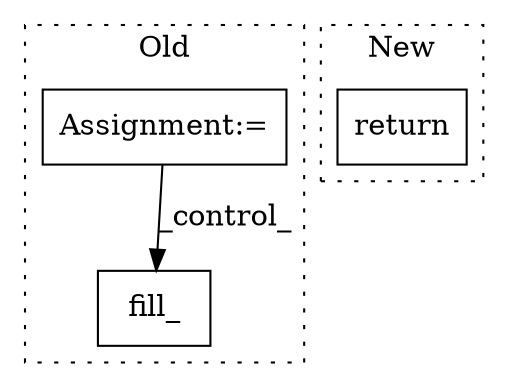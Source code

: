 digraph G {
subgraph cluster0 {
1 [label="fill_" a="32" s="5716,5737" l="6,1" shape="box"];
3 [label="Assignment:=" a="7" s="5560" l="1" shape="box"];
label = "Old";
style="dotted";
}
subgraph cluster1 {
2 [label="return" a="41" s="5174" l="7" shape="box"];
label = "New";
style="dotted";
}
3 -> 1 [label="_control_"];
}